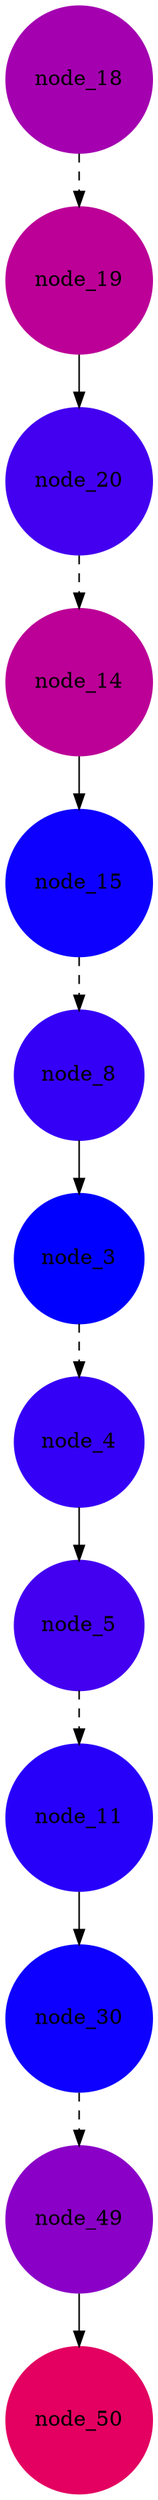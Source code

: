 digraph GTGTTCCCCGCGCCAGCGGGGATAAACCG {
node_3 [ color = "#0000ff", fillcolor="#0000ff", style= filled, shape=circle];
node_4 [ color = "#3500f6", fillcolor="#3500f6", style= filled, shape=circle];
node_5 [ color = "#4300f0", fillcolor="#4300f0", style= filled, shape=circle];
node_8 [ color = "#3500f6", fillcolor="#3500f6", style= filled, shape=circle];
node_11 [ color = "#2700fa", fillcolor="#2700fa", style= filled, shape=circle];
node_14 [ color = "#bc0097", fillcolor="#bc0097", style= filled, shape=circle];
node_15 [ color = "#0d00fe", fillcolor="#0d00fe", style= filled, shape=circle];
node_18 [ color = "#a400b0", fillcolor="#a400b0", style= filled, shape=circle];
node_19 [ color = "#bc0097", fillcolor="#bc0097", style= filled, shape=circle];
node_20 [ color = "#4300f0", fillcolor="#4300f0", style= filled, shape=circle];
node_30 [ color = "#0d00fe", fillcolor="#0d00fe", style= filled, shape=circle];
node_49 [ color = "#8a00c7", fillcolor="#8a00c7", style= filled, shape=circle];
node_50 [ color = "#e30060", fillcolor="#e30060", style= filled, shape=circle];
node_3 -> node_4 [ len=2, style=dashed ];
node_4 -> node_5 [ len=2 ];
node_5 -> node_11 [ len=2, style=dashed ];
node_8 -> node_3 [ len=2 ];
node_11 -> node_30 [ len=2 ];
node_14 -> node_15 [ len=2 ];
node_15 -> node_8 [ len=2, style=dashed ];
node_18 -> node_19 [ len=2, style=dashed ];
node_19 -> node_20 [ len=2 ];
node_20 -> node_14 [ len=2, style=dashed ];
node_30 -> node_49 [ len=2, style=dashed ];
node_49 -> node_50 [ len=2 ];

}
